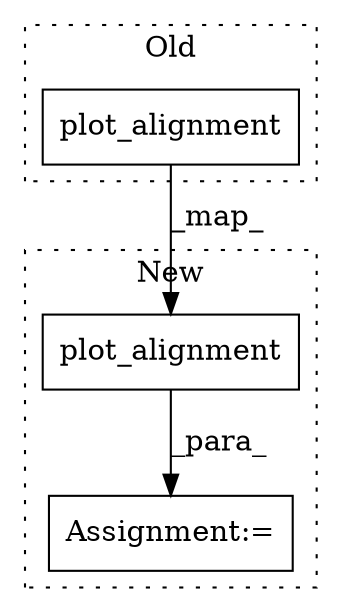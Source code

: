 digraph G {
subgraph cluster0 {
1 [label="plot_alignment" a="32" s="8262,8319" l="15,1" shape="box"];
label = "Old";
style="dotted";
}
subgraph cluster1 {
2 [label="plot_alignment" a="32" s="8530,8587" l="15,1" shape="box"];
3 [label="Assignment:=" a="7" s="8604" l="1" shape="box"];
label = "New";
style="dotted";
}
1 -> 2 [label="_map_"];
2 -> 3 [label="_para_"];
}